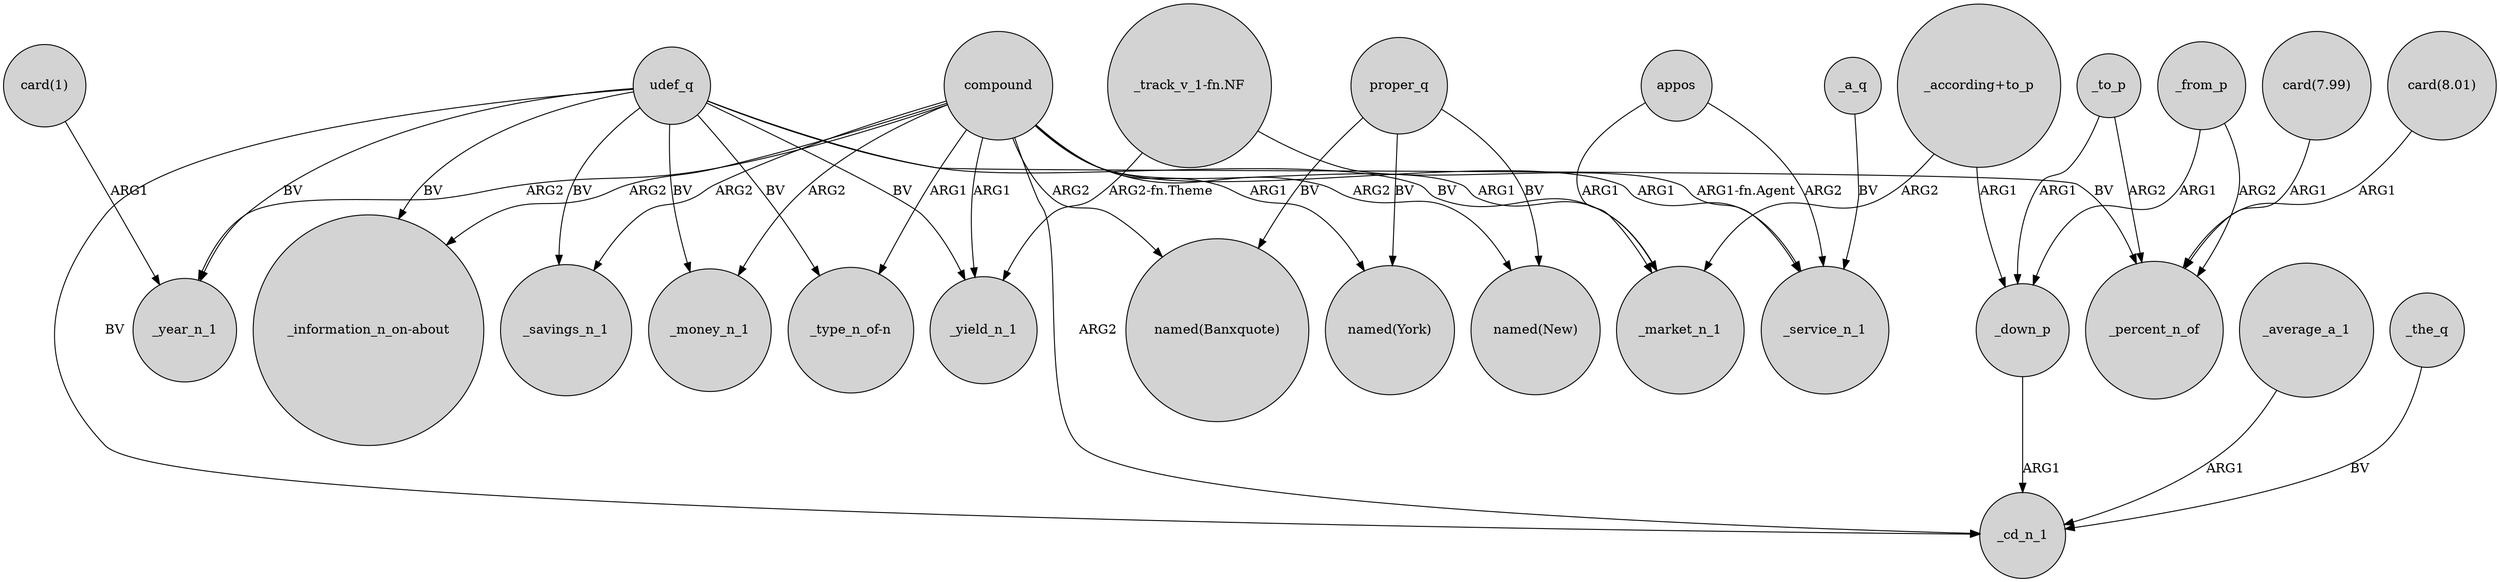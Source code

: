 digraph {
	node [shape=circle style=filled]
	udef_q -> _money_n_1 [label=BV]
	compound -> "named(Banxquote)" [label=ARG2]
	compound -> "named(New)" [label=ARG2]
	"_according+to_p" -> _market_n_1 [label=ARG2]
	compound -> "_type_n_of-n" [label=ARG1]
	udef_q -> "_type_n_of-n" [label=BV]
	proper_q -> "named(Banxquote)" [label=BV]
	compound -> "_information_n_on-about" [label=ARG2]
	proper_q -> "named(New)" [label=BV]
	"_track_v_1-fn.NF" -> _service_n_1 [label="ARG1-fn.Agent"]
	_from_p -> _down_p [label=ARG1]
	compound -> _savings_n_1 [label=ARG2]
	compound -> _yield_n_1 [label=ARG1]
	"card(7.99)" -> _percent_n_of [label=ARG1]
	udef_q -> _savings_n_1 [label=BV]
	udef_q -> _market_n_1 [label=BV]
	_average_a_1 -> _cd_n_1 [label=ARG1]
	udef_q -> _cd_n_1 [label=BV]
	_the_q -> _cd_n_1 [label=BV]
	udef_q -> "_information_n_on-about" [label=BV]
	"card(8.01)" -> _percent_n_of [label=ARG1]
	appos -> _service_n_1 [label=ARG2]
	compound -> "named(York)" [label=ARG1]
	compound -> _money_n_1 [label=ARG2]
	_a_q -> _service_n_1 [label=BV]
	_down_p -> _cd_n_1 [label=ARG1]
	"_according+to_p" -> _down_p [label=ARG1]
	_to_p -> _percent_n_of [label=ARG2]
	"card(1)" -> _year_n_1 [label=ARG1]
	udef_q -> _year_n_1 [label=BV]
	_from_p -> _percent_n_of [label=ARG2]
	_to_p -> _down_p [label=ARG1]
	udef_q -> _percent_n_of [label=BV]
	compound -> _market_n_1 [label=ARG1]
	proper_q -> "named(York)" [label=BV]
	appos -> _market_n_1 [label=ARG1]
	"_track_v_1-fn.NF" -> _yield_n_1 [label="ARG2-fn.Theme"]
	compound -> _service_n_1 [label=ARG1]
	udef_q -> _yield_n_1 [label=BV]
	compound -> _cd_n_1 [label=ARG2]
	compound -> _year_n_1 [label=ARG2]
}

